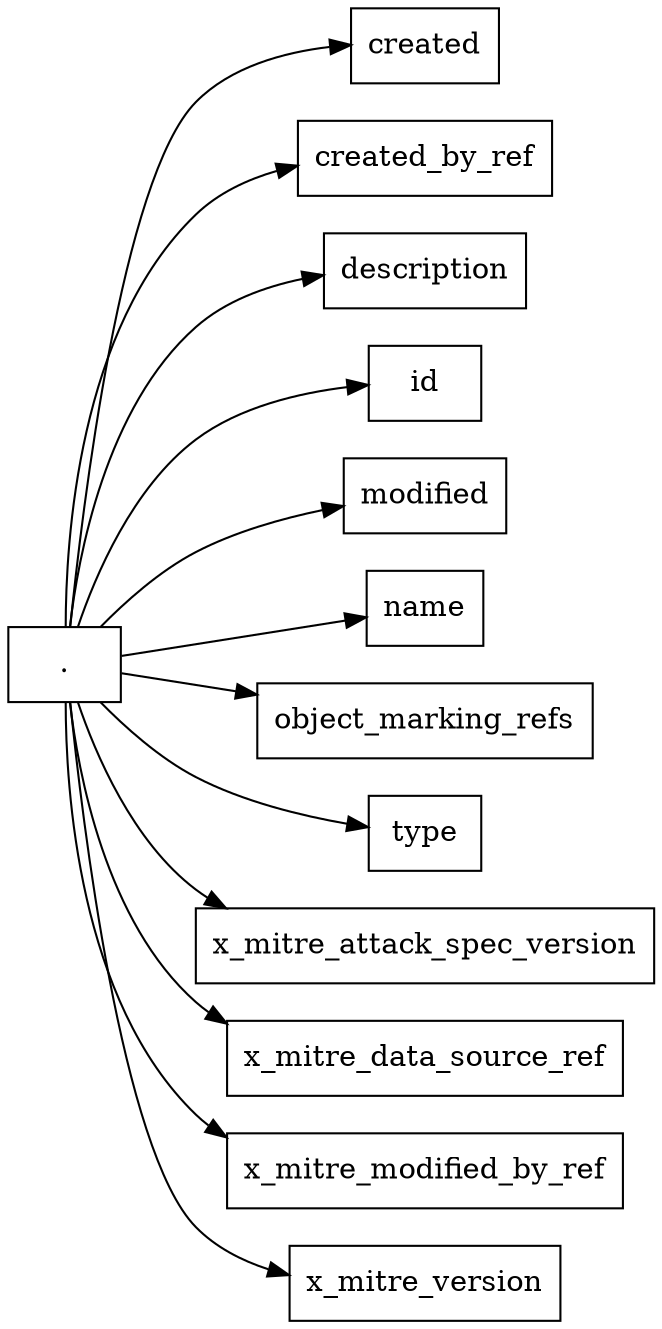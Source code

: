 digraph G {
    node [shape=box];
    edge [dir=forward];
    rankdir=LR;

    "32f75301-1d7c-411b-b59b-d1645fc082c2" [label="."];
    "created" [label="created"];
    "created_by_ref" [label="created_by_ref"];
    "description" [label="description"];
    "id" [label="id"];
    "modified" [label="modified"];
    "name" [label="name"];
    "object_marking_refs" [label="object_marking_refs"];
    "type" [label="type"];
    "x_mitre_attack_spec_version" [label="x_mitre_attack_spec_version"];
    "x_mitre_data_source_ref" [label="x_mitre_data_source_ref"];
    "x_mitre_modified_by_ref" [label="x_mitre_modified_by_ref"];
    "x_mitre_version" [label="x_mitre_version"];

    "32f75301-1d7c-411b-b59b-d1645fc082c2" -> "created";
    "32f75301-1d7c-411b-b59b-d1645fc082c2" -> "created_by_ref";
    "32f75301-1d7c-411b-b59b-d1645fc082c2" -> "description";
    "32f75301-1d7c-411b-b59b-d1645fc082c2" -> "id";
    "32f75301-1d7c-411b-b59b-d1645fc082c2" -> "modified";
    "32f75301-1d7c-411b-b59b-d1645fc082c2" -> "name";
    "32f75301-1d7c-411b-b59b-d1645fc082c2" -> "object_marking_refs";
    "32f75301-1d7c-411b-b59b-d1645fc082c2" -> "type";
    "32f75301-1d7c-411b-b59b-d1645fc082c2" -> "x_mitre_attack_spec_version";
    "32f75301-1d7c-411b-b59b-d1645fc082c2" -> "x_mitre_data_source_ref";
    "32f75301-1d7c-411b-b59b-d1645fc082c2" -> "x_mitre_modified_by_ref";
    "32f75301-1d7c-411b-b59b-d1645fc082c2" -> "x_mitre_version";

}